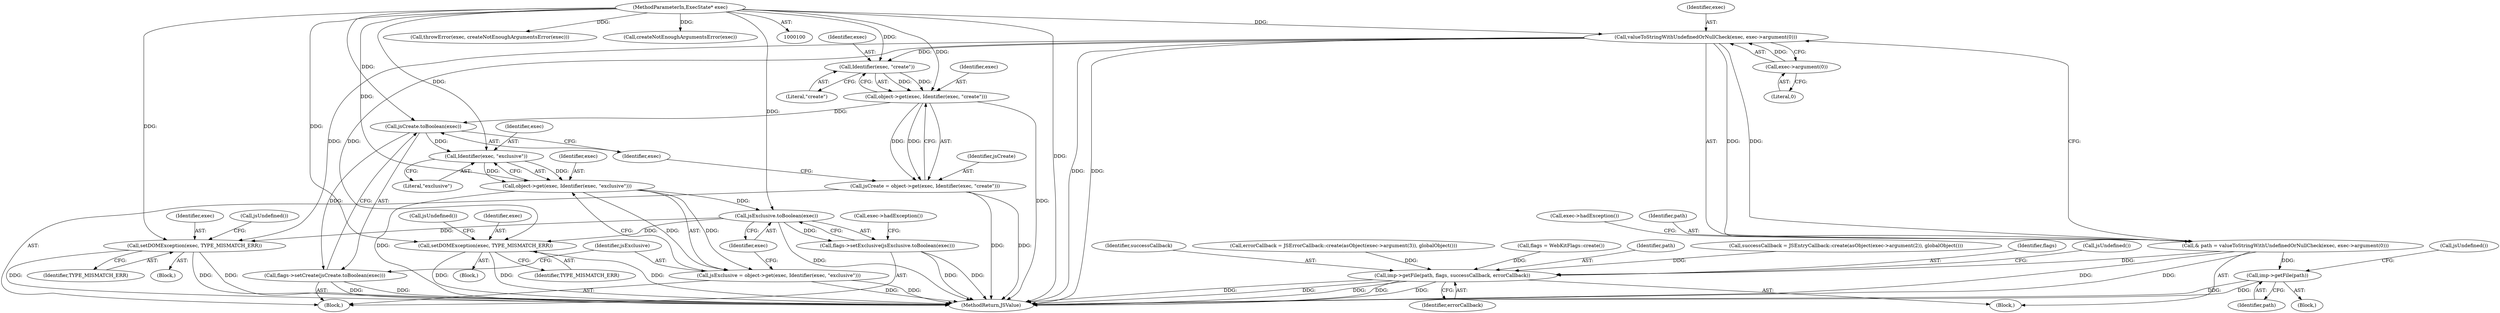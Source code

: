 digraph "0_Chrome_b944f670bb7a8a919daac497a4ea0536c954c201_3@pointer" {
"1000121" [label="(Call,valueToStringWithUndefinedOrNullCheck(exec, exec->argument(0)))"];
"1000101" [label="(MethodParameterIn,ExecState* exec)"];
"1000123" [label="(Call,exec->argument(0))"];
"1000119" [label="(Call,& path = valueToStringWithUndefinedOrNullCheck(exec, exec->argument(0)))"];
"1000138" [label="(Call,imp->getFile(path))"];
"1000241" [label="(Call,imp->getFile(path, flags, successCallback, errorCallback))"];
"1000164" [label="(Call,Identifier(exec, \"create\"))"];
"1000162" [label="(Call,object->get(exec, Identifier(exec, \"create\")))"];
"1000160" [label="(Call,jsCreate = object->get(exec, Identifier(exec, \"create\")))"];
"1000168" [label="(Call,jsCreate.toBoolean(exec))"];
"1000167" [label="(Call,flags->setCreate(jsCreate.toBoolean(exec)))"];
"1000175" [label="(Call,Identifier(exec, \"exclusive\"))"];
"1000173" [label="(Call,object->get(exec, Identifier(exec, \"exclusive\")))"];
"1000171" [label="(Call,jsExclusive = object->get(exec, Identifier(exec, \"exclusive\")))"];
"1000179" [label="(Call,jsExclusive.toBoolean(exec))"];
"1000178" [label="(Call,flags->setExclusive(jsExclusive.toBoolean(exec)))"];
"1000201" [label="(Call,setDOMException(exec, TYPE_MISMATCH_ERR))"];
"1000229" [label="(Call,setDOMException(exec, TYPE_MISMATCH_ERR))"];
"1000166" [label="(Literal,\"create\")"];
"1000160" [label="(Call,jsCreate = object->get(exec, Identifier(exec, \"create\")))"];
"1000119" [label="(Call,& path = valueToStringWithUndefinedOrNullCheck(exec, exec->argument(0)))"];
"1000138" [label="(Call,imp->getFile(path))"];
"1000231" [label="(Identifier,TYPE_MISMATCH_ERR)"];
"1000156" [label="(Call,flags = WebKitFlags::create())"];
"1000245" [label="(Identifier,errorCallback)"];
"1000243" [label="(Identifier,flags)"];
"1000163" [label="(Identifier,exec)"];
"1000161" [label="(Identifier,jsCreate)"];
"1000175" [label="(Call,Identifier(exec, \"exclusive\"))"];
"1000201" [label="(Call,setDOMException(exec, TYPE_MISMATCH_ERR))"];
"1000162" [label="(Call,object->get(exec, Identifier(exec, \"create\")))"];
"1000122" [label="(Identifier,exec)"];
"1000177" [label="(Literal,\"exclusive\")"];
"1000108" [label="(Call,throwError(exec, createNotEnoughArgumentsError(exec)))"];
"1000176" [label="(Identifier,exec)"];
"1000169" [label="(Identifier,exec)"];
"1000179" [label="(Call,jsExclusive.toBoolean(exec))"];
"1000247" [label="(Call,jsUndefined())"];
"1000203" [label="(Identifier,TYPE_MISMATCH_ERR)"];
"1000229" [label="(Call,setDOMException(exec, TYPE_MISMATCH_ERR))"];
"1000165" [label="(Identifier,exec)"];
"1000168" [label="(Call,jsCreate.toBoolean(exec))"];
"1000242" [label="(Identifier,path)"];
"1000200" [label="(Block,)"];
"1000167" [label="(Call,flags->setCreate(jsCreate.toBoolean(exec)))"];
"1000205" [label="(Call,jsUndefined())"];
"1000206" [label="(Call,successCallback = JSEntryCallback::create(asObject(exec->argument(2)), globalObject()))"];
"1000174" [label="(Identifier,exec)"];
"1000230" [label="(Identifier,exec)"];
"1000121" [label="(Call,valueToStringWithUndefinedOrNullCheck(exec, exec->argument(0)))"];
"1000110" [label="(Call,createNotEnoughArgumentsError(exec))"];
"1000102" [label="(Block,)"];
"1000164" [label="(Call,Identifier(exec, \"create\"))"];
"1000178" [label="(Call,flags->setExclusive(jsExclusive.toBoolean(exec)))"];
"1000172" [label="(Identifier,jsExclusive)"];
"1000182" [label="(Call,exec->hadException())"];
"1000141" [label="(Call,jsUndefined())"];
"1000173" [label="(Call,object->get(exec, Identifier(exec, \"exclusive\")))"];
"1000241" [label="(Call,imp->getFile(path, flags, successCallback, errorCallback))"];
"1000233" [label="(Call,jsUndefined())"];
"1000151" [label="(Block,)"];
"1000126" [label="(Call,exec->hadException())"];
"1000180" [label="(Identifier,exec)"];
"1000101" [label="(MethodParameterIn,ExecState* exec)"];
"1000139" [label="(Identifier,path)"];
"1000120" [label="(Identifier,path)"];
"1000244" [label="(Identifier,successCallback)"];
"1000228" [label="(Block,)"];
"1000137" [label="(Block,)"];
"1000171" [label="(Call,jsExclusive = object->get(exec, Identifier(exec, \"exclusive\")))"];
"1000123" [label="(Call,exec->argument(0))"];
"1000234" [label="(Call,errorCallback = JSErrorCallback::create(asObject(exec->argument(3)), globalObject()))"];
"1000124" [label="(Literal,0)"];
"1000202" [label="(Identifier,exec)"];
"1000248" [label="(MethodReturn,JSValue)"];
"1000121" -> "1000119"  [label="AST: "];
"1000121" -> "1000123"  [label="CFG: "];
"1000122" -> "1000121"  [label="AST: "];
"1000123" -> "1000121"  [label="AST: "];
"1000119" -> "1000121"  [label="CFG: "];
"1000121" -> "1000248"  [label="DDG: "];
"1000121" -> "1000248"  [label="DDG: "];
"1000121" -> "1000119"  [label="DDG: "];
"1000121" -> "1000119"  [label="DDG: "];
"1000101" -> "1000121"  [label="DDG: "];
"1000123" -> "1000121"  [label="DDG: "];
"1000121" -> "1000164"  [label="DDG: "];
"1000121" -> "1000201"  [label="DDG: "];
"1000121" -> "1000229"  [label="DDG: "];
"1000101" -> "1000100"  [label="AST: "];
"1000101" -> "1000248"  [label="DDG: "];
"1000101" -> "1000108"  [label="DDG: "];
"1000101" -> "1000110"  [label="DDG: "];
"1000101" -> "1000162"  [label="DDG: "];
"1000101" -> "1000164"  [label="DDG: "];
"1000101" -> "1000168"  [label="DDG: "];
"1000101" -> "1000173"  [label="DDG: "];
"1000101" -> "1000175"  [label="DDG: "];
"1000101" -> "1000179"  [label="DDG: "];
"1000101" -> "1000201"  [label="DDG: "];
"1000101" -> "1000229"  [label="DDG: "];
"1000123" -> "1000124"  [label="CFG: "];
"1000124" -> "1000123"  [label="AST: "];
"1000119" -> "1000102"  [label="AST: "];
"1000120" -> "1000119"  [label="AST: "];
"1000126" -> "1000119"  [label="CFG: "];
"1000119" -> "1000248"  [label="DDG: "];
"1000119" -> "1000248"  [label="DDG: "];
"1000119" -> "1000138"  [label="DDG: "];
"1000119" -> "1000241"  [label="DDG: "];
"1000138" -> "1000137"  [label="AST: "];
"1000138" -> "1000139"  [label="CFG: "];
"1000139" -> "1000138"  [label="AST: "];
"1000141" -> "1000138"  [label="CFG: "];
"1000138" -> "1000248"  [label="DDG: "];
"1000138" -> "1000248"  [label="DDG: "];
"1000241" -> "1000102"  [label="AST: "];
"1000241" -> "1000245"  [label="CFG: "];
"1000242" -> "1000241"  [label="AST: "];
"1000243" -> "1000241"  [label="AST: "];
"1000244" -> "1000241"  [label="AST: "];
"1000245" -> "1000241"  [label="AST: "];
"1000247" -> "1000241"  [label="CFG: "];
"1000241" -> "1000248"  [label="DDG: "];
"1000241" -> "1000248"  [label="DDG: "];
"1000241" -> "1000248"  [label="DDG: "];
"1000241" -> "1000248"  [label="DDG: "];
"1000241" -> "1000248"  [label="DDG: "];
"1000156" -> "1000241"  [label="DDG: "];
"1000206" -> "1000241"  [label="DDG: "];
"1000234" -> "1000241"  [label="DDG: "];
"1000164" -> "1000162"  [label="AST: "];
"1000164" -> "1000166"  [label="CFG: "];
"1000165" -> "1000164"  [label="AST: "];
"1000166" -> "1000164"  [label="AST: "];
"1000162" -> "1000164"  [label="CFG: "];
"1000164" -> "1000162"  [label="DDG: "];
"1000164" -> "1000162"  [label="DDG: "];
"1000162" -> "1000160"  [label="AST: "];
"1000163" -> "1000162"  [label="AST: "];
"1000160" -> "1000162"  [label="CFG: "];
"1000162" -> "1000248"  [label="DDG: "];
"1000162" -> "1000160"  [label="DDG: "];
"1000162" -> "1000160"  [label="DDG: "];
"1000162" -> "1000168"  [label="DDG: "];
"1000160" -> "1000151"  [label="AST: "];
"1000161" -> "1000160"  [label="AST: "];
"1000169" -> "1000160"  [label="CFG: "];
"1000160" -> "1000248"  [label="DDG: "];
"1000160" -> "1000248"  [label="DDG: "];
"1000168" -> "1000167"  [label="AST: "];
"1000168" -> "1000169"  [label="CFG: "];
"1000169" -> "1000168"  [label="AST: "];
"1000167" -> "1000168"  [label="CFG: "];
"1000168" -> "1000167"  [label="DDG: "];
"1000168" -> "1000175"  [label="DDG: "];
"1000167" -> "1000151"  [label="AST: "];
"1000172" -> "1000167"  [label="CFG: "];
"1000167" -> "1000248"  [label="DDG: "];
"1000167" -> "1000248"  [label="DDG: "];
"1000175" -> "1000173"  [label="AST: "];
"1000175" -> "1000177"  [label="CFG: "];
"1000176" -> "1000175"  [label="AST: "];
"1000177" -> "1000175"  [label="AST: "];
"1000173" -> "1000175"  [label="CFG: "];
"1000175" -> "1000173"  [label="DDG: "];
"1000175" -> "1000173"  [label="DDG: "];
"1000173" -> "1000171"  [label="AST: "];
"1000174" -> "1000173"  [label="AST: "];
"1000171" -> "1000173"  [label="CFG: "];
"1000173" -> "1000248"  [label="DDG: "];
"1000173" -> "1000171"  [label="DDG: "];
"1000173" -> "1000171"  [label="DDG: "];
"1000173" -> "1000179"  [label="DDG: "];
"1000171" -> "1000151"  [label="AST: "];
"1000172" -> "1000171"  [label="AST: "];
"1000180" -> "1000171"  [label="CFG: "];
"1000171" -> "1000248"  [label="DDG: "];
"1000171" -> "1000248"  [label="DDG: "];
"1000179" -> "1000178"  [label="AST: "];
"1000179" -> "1000180"  [label="CFG: "];
"1000180" -> "1000179"  [label="AST: "];
"1000178" -> "1000179"  [label="CFG: "];
"1000179" -> "1000248"  [label="DDG: "];
"1000179" -> "1000178"  [label="DDG: "];
"1000179" -> "1000201"  [label="DDG: "];
"1000179" -> "1000229"  [label="DDG: "];
"1000178" -> "1000151"  [label="AST: "];
"1000182" -> "1000178"  [label="CFG: "];
"1000178" -> "1000248"  [label="DDG: "];
"1000178" -> "1000248"  [label="DDG: "];
"1000201" -> "1000200"  [label="AST: "];
"1000201" -> "1000203"  [label="CFG: "];
"1000202" -> "1000201"  [label="AST: "];
"1000203" -> "1000201"  [label="AST: "];
"1000205" -> "1000201"  [label="CFG: "];
"1000201" -> "1000248"  [label="DDG: "];
"1000201" -> "1000248"  [label="DDG: "];
"1000201" -> "1000248"  [label="DDG: "];
"1000229" -> "1000228"  [label="AST: "];
"1000229" -> "1000231"  [label="CFG: "];
"1000230" -> "1000229"  [label="AST: "];
"1000231" -> "1000229"  [label="AST: "];
"1000233" -> "1000229"  [label="CFG: "];
"1000229" -> "1000248"  [label="DDG: "];
"1000229" -> "1000248"  [label="DDG: "];
"1000229" -> "1000248"  [label="DDG: "];
}
